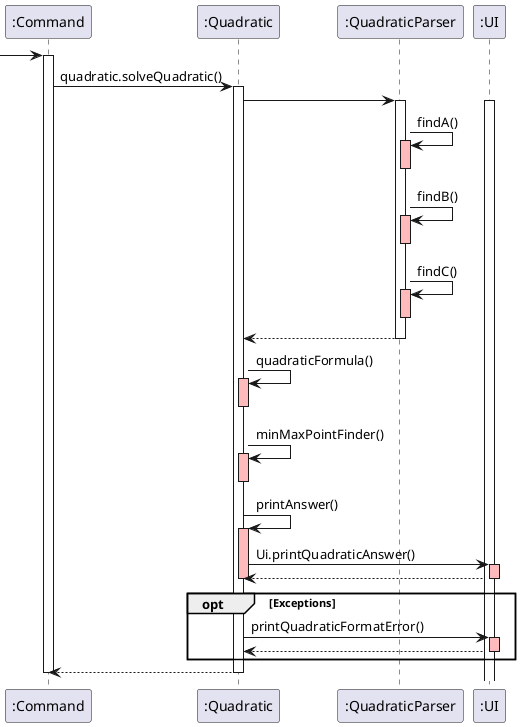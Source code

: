 @startuml
'https://plantuml.com/sequence-diagram
-> ":Command"
activate ":Command"
":Command" -> ":Quadratic": quadratic.solveQuadratic()
activate ":Quadratic"
":Quadratic" -> ":QuadraticParser"
activate ":QuadraticParser"
activate ":UI"
":QuadraticParser" -> ":QuadraticParser" : findA()
activate ":QuadraticParser" #FFBBBB
deactivate ":QuadraticParser"
":QuadraticParser" -> ":QuadraticParser" : findB()
activate ":QuadraticParser" #FFBBBB
deactivate ":QuadraticParser"
":QuadraticParser" -> ":QuadraticParser" : findC()
activate ":QuadraticParser" #FFBBBB
deactivate ":QuadraticParser"
":QuadraticParser" --> ":Quadratic"
deactivate ":QuadraticParser"
":Quadratic" -> ":Quadratic": quadraticFormula()
activate ":Quadratic" #FFBBBB
deactivate ":Quadratic"
":Quadratic" -> ":Quadratic": minMaxPointFinder()
activate ":Quadratic" #FFBBBB
deactivate ":Quadratic"
":Quadratic" -> ":Quadratic": printAnswer()
activate ":Quadratic" #FFBBBB
":Quadratic" -> ":UI": Ui.printQuadraticAnswer()
activate ":UI" #FFBBBB
":UI" --> ":Quadratic"
deactivate ":UI"
deactivate ":Quadratic"
opt Exceptions
":Quadratic" -> ":UI": printQuadraticFormatError()
activate ":UI" #FFBBBB
":UI" --> ":Quadratic"
deactivate ":UI"
end opt
":Quadratic" --> ":Command"
deactivate ":Quadratic"
deactivate ":Command"
@enduml